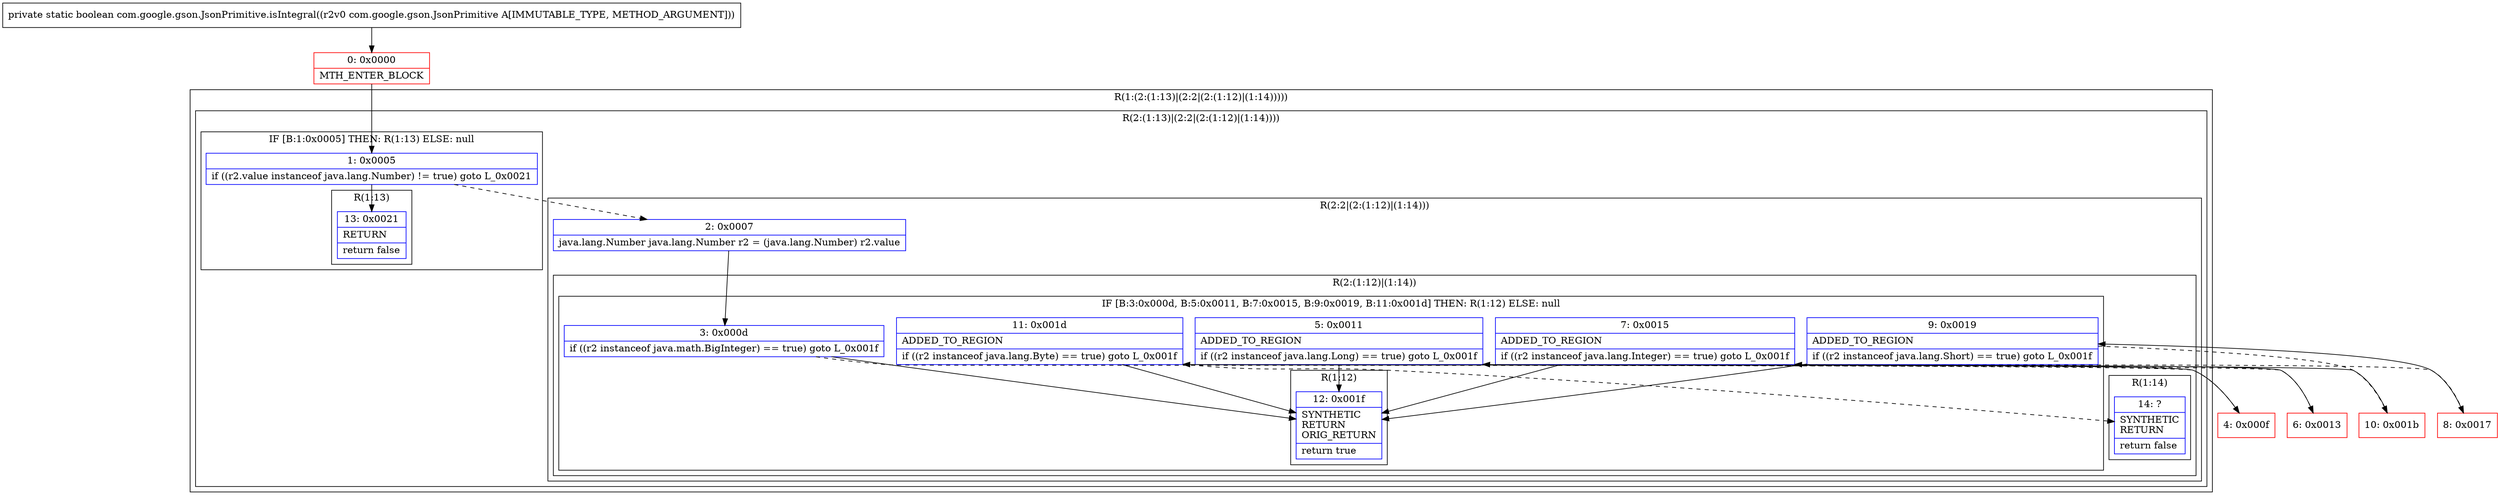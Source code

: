 digraph "CFG forcom.google.gson.JsonPrimitive.isIntegral(Lcom\/google\/gson\/JsonPrimitive;)Z" {
subgraph cluster_Region_1380776245 {
label = "R(1:(2:(1:13)|(2:2|(2:(1:12)|(1:14)))))";
node [shape=record,color=blue];
subgraph cluster_Region_1814027841 {
label = "R(2:(1:13)|(2:2|(2:(1:12)|(1:14))))";
node [shape=record,color=blue];
subgraph cluster_IfRegion_2079302484 {
label = "IF [B:1:0x0005] THEN: R(1:13) ELSE: null";
node [shape=record,color=blue];
Node_1 [shape=record,label="{1\:\ 0x0005|if ((r2.value instanceof java.lang.Number) != true) goto L_0x0021\l}"];
subgraph cluster_Region_1628404300 {
label = "R(1:13)";
node [shape=record,color=blue];
Node_13 [shape=record,label="{13\:\ 0x0021|RETURN\l|return false\l}"];
}
}
subgraph cluster_Region_1655220277 {
label = "R(2:2|(2:(1:12)|(1:14)))";
node [shape=record,color=blue];
Node_2 [shape=record,label="{2\:\ 0x0007|java.lang.Number java.lang.Number r2 = (java.lang.Number) r2.value\l}"];
subgraph cluster_Region_1421849097 {
label = "R(2:(1:12)|(1:14))";
node [shape=record,color=blue];
subgraph cluster_IfRegion_2037670789 {
label = "IF [B:3:0x000d, B:5:0x0011, B:7:0x0015, B:9:0x0019, B:11:0x001d] THEN: R(1:12) ELSE: null";
node [shape=record,color=blue];
Node_3 [shape=record,label="{3\:\ 0x000d|if ((r2 instanceof java.math.BigInteger) == true) goto L_0x001f\l}"];
Node_5 [shape=record,label="{5\:\ 0x0011|ADDED_TO_REGION\l|if ((r2 instanceof java.lang.Long) == true) goto L_0x001f\l}"];
Node_7 [shape=record,label="{7\:\ 0x0015|ADDED_TO_REGION\l|if ((r2 instanceof java.lang.Integer) == true) goto L_0x001f\l}"];
Node_9 [shape=record,label="{9\:\ 0x0019|ADDED_TO_REGION\l|if ((r2 instanceof java.lang.Short) == true) goto L_0x001f\l}"];
Node_11 [shape=record,label="{11\:\ 0x001d|ADDED_TO_REGION\l|if ((r2 instanceof java.lang.Byte) == true) goto L_0x001f\l}"];
subgraph cluster_Region_1178637065 {
label = "R(1:12)";
node [shape=record,color=blue];
Node_12 [shape=record,label="{12\:\ 0x001f|SYNTHETIC\lRETURN\lORIG_RETURN\l|return true\l}"];
}
}
subgraph cluster_Region_1077116310 {
label = "R(1:14)";
node [shape=record,color=blue];
Node_14 [shape=record,label="{14\:\ ?|SYNTHETIC\lRETURN\l|return false\l}"];
}
}
}
}
}
Node_0 [shape=record,color=red,label="{0\:\ 0x0000|MTH_ENTER_BLOCK\l}"];
Node_4 [shape=record,color=red,label="{4\:\ 0x000f}"];
Node_6 [shape=record,color=red,label="{6\:\ 0x0013}"];
Node_8 [shape=record,color=red,label="{8\:\ 0x0017}"];
Node_10 [shape=record,color=red,label="{10\:\ 0x001b}"];
MethodNode[shape=record,label="{private static boolean com.google.gson.JsonPrimitive.isIntegral((r2v0 com.google.gson.JsonPrimitive A[IMMUTABLE_TYPE, METHOD_ARGUMENT])) }"];
MethodNode -> Node_0;
Node_1 -> Node_2[style=dashed];
Node_1 -> Node_13;
Node_2 -> Node_3;
Node_3 -> Node_4[style=dashed];
Node_3 -> Node_12;
Node_5 -> Node_6[style=dashed];
Node_5 -> Node_12;
Node_7 -> Node_8[style=dashed];
Node_7 -> Node_12;
Node_9 -> Node_10[style=dashed];
Node_9 -> Node_12;
Node_11 -> Node_12;
Node_11 -> Node_14[style=dashed];
Node_0 -> Node_1;
Node_4 -> Node_5;
Node_6 -> Node_7;
Node_8 -> Node_9;
Node_10 -> Node_11;
}

